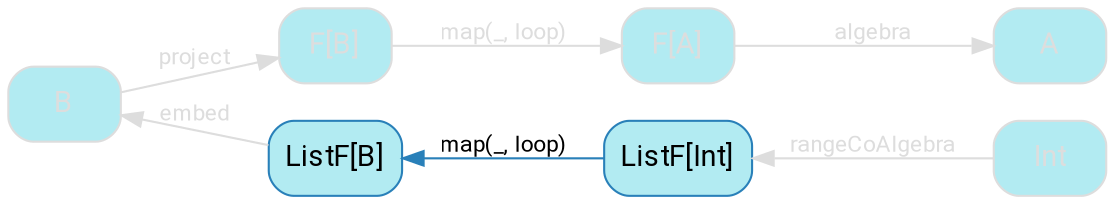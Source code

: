digraph {
    bgcolor=transparent
    splines=false
    rankdir=LR
    rank=same

    // Default theme: disabled
    node[shape="rectangle" style="rounded,filled" color="#dddddd" fillcolor="#b2ebf2" fontcolor="#dddddd" fontname="Segoe UI,Roboto,Helvetica,Arial,sans-serif"]
    edge [color="#dddddd" fontcolor="#dddddd" fontname="Segoe UI,Roboto,Helvetica,Arial,sans-serif" fontsize=11]

    B

    subgraph FB_graph {
        anaFB[label="ListF[B]" color="#2980B9" fillcolor="#b2ebf2" fontcolor="#000000"]
        cataFB[label="F[B]"]
    }

    subgraph FA_graph {
        anaFA[label="ListF[Int]" color="#2980B9" fillcolor="#b2ebf2" fontcolor="#000000"]
        cataFA[label="F[A]"]
    }

    subgraph A_graph {
        anaA[label=Int]
        cataA[label=A]
    }

    B      -> cataFB[label=project]
    cataFB -> cataFA[label="map(_, loop)"]
    cataFA -> cataA[label=algebra]

    anaA  -> anaFA[label=rangeCoAlgebra]
    anaFA -> anaFB[label="map(_, loop)" color="#2980B9" fontcolor="#000000"]
    anaFB -> B[label=embed]

}
